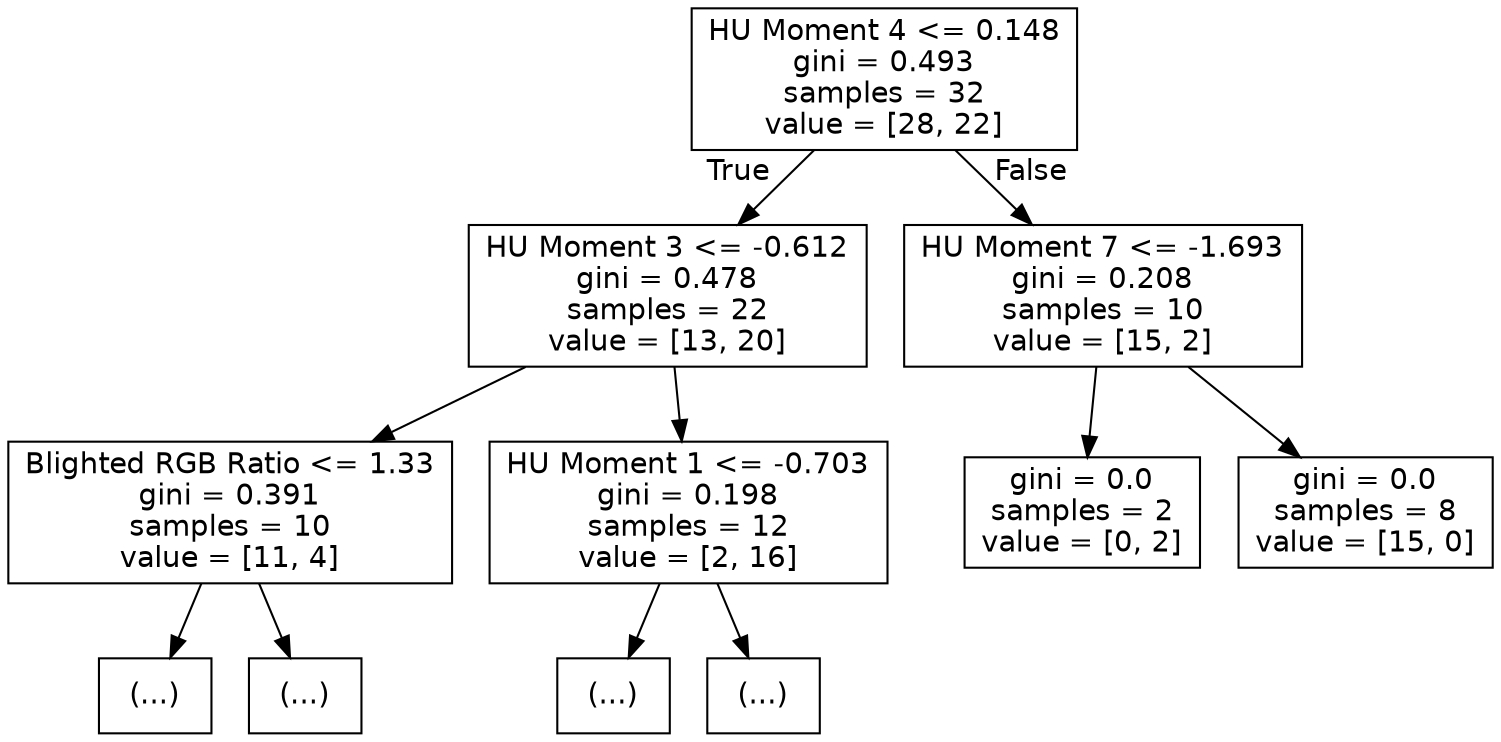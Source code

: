 digraph Tree {
node [shape=box, fontname="helvetica"] ;
edge [fontname="helvetica"] ;
0 [label="HU Moment 4 <= 0.148\ngini = 0.493\nsamples = 32\nvalue = [28, 22]"] ;
1 [label="HU Moment 3 <= -0.612\ngini = 0.478\nsamples = 22\nvalue = [13, 20]"] ;
0 -> 1 [labeldistance=2.5, labelangle=45, headlabel="True"] ;
2 [label="Blighted RGB Ratio <= 1.33\ngini = 0.391\nsamples = 10\nvalue = [11, 4]"] ;
1 -> 2 ;
3 [label="(...)"] ;
2 -> 3 ;
6 [label="(...)"] ;
2 -> 6 ;
7 [label="HU Moment 1 <= -0.703\ngini = 0.198\nsamples = 12\nvalue = [2, 16]"] ;
1 -> 7 ;
8 [label="(...)"] ;
7 -> 8 ;
9 [label="(...)"] ;
7 -> 9 ;
10 [label="HU Moment 7 <= -1.693\ngini = 0.208\nsamples = 10\nvalue = [15, 2]"] ;
0 -> 10 [labeldistance=2.5, labelangle=-45, headlabel="False"] ;
11 [label="gini = 0.0\nsamples = 2\nvalue = [0, 2]"] ;
10 -> 11 ;
12 [label="gini = 0.0\nsamples = 8\nvalue = [15, 0]"] ;
10 -> 12 ;
}